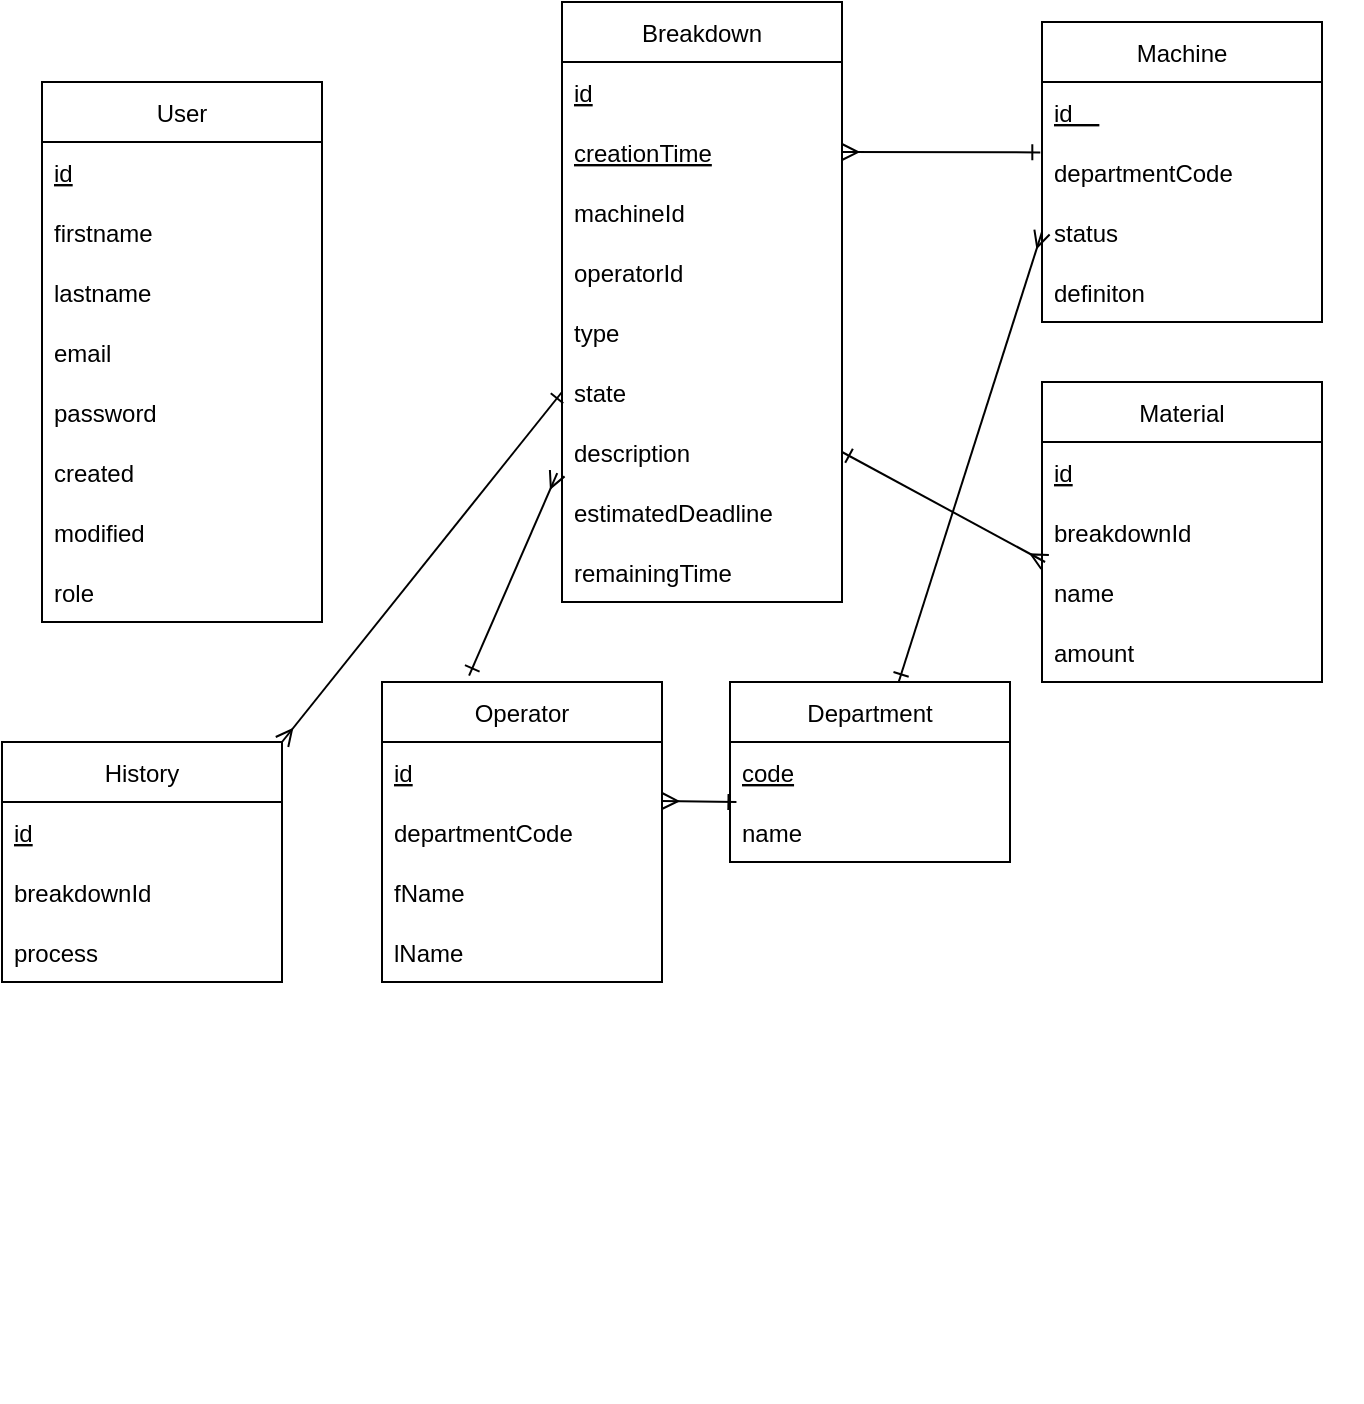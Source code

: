 <mxfile version="20.2.3" type="device"><diagram id="OdjkXR4VPo0GX287qrYu" name="Page-1"><mxGraphModel dx="1038" dy="1690" grid="1" gridSize="10" guides="1" tooltips="1" connect="1" arrows="1" fold="1" page="1" pageScale="1" pageWidth="827" pageHeight="1169" math="0" shadow="0"><root><mxCell id="0"/><mxCell id="1" parent="0"/><mxCell id="I290-7Fs6Hw4_00eH-xB-5" value="Breakdown" style="swimlane;fontStyle=0;childLayout=stackLayout;horizontal=1;startSize=30;horizontalStack=0;resizeParent=1;resizeParentMax=0;resizeLast=0;collapsible=1;marginBottom=0;" parent="1" vertex="1"><mxGeometry x="330" y="-1110" width="140" height="300" as="geometry"/></mxCell><mxCell id="I290-7Fs6Hw4_00eH-xB-6" value="id" style="text;strokeColor=none;fillColor=none;align=left;verticalAlign=middle;spacingLeft=4;spacingRight=4;overflow=hidden;points=[[0,0.5],[1,0.5]];portConstraint=eastwest;rotatable=0;fontStyle=4" parent="I290-7Fs6Hw4_00eH-xB-5" vertex="1"><mxGeometry y="30" width="140" height="30" as="geometry"/></mxCell><mxCell id="TTrVqcZ_-MehxQ5Z5MdI-1" value="creationTime" style="text;strokeColor=none;fillColor=none;align=left;verticalAlign=middle;spacingLeft=4;spacingRight=4;overflow=hidden;points=[[0,0.5],[1,0.5]];portConstraint=eastwest;rotatable=0;fontStyle=4" parent="I290-7Fs6Hw4_00eH-xB-5" vertex="1"><mxGeometry y="60" width="140" height="30" as="geometry"/></mxCell><mxCell id="I290-7Fs6Hw4_00eH-xB-7" value="machineId" style="text;strokeColor=none;fillColor=none;align=left;verticalAlign=middle;spacingLeft=4;spacingRight=4;overflow=hidden;points=[[0,0.5],[1,0.5]];portConstraint=eastwest;rotatable=0;fontStyle=0" parent="I290-7Fs6Hw4_00eH-xB-5" vertex="1"><mxGeometry y="90" width="140" height="30" as="geometry"/></mxCell><mxCell id="BVDwYmxGQQcp2RqJfEtM-18" value="operatorId" style="text;strokeColor=none;fillColor=none;align=left;verticalAlign=middle;spacingLeft=4;spacingRight=4;overflow=hidden;points=[[0,0.5],[1,0.5]];portConstraint=eastwest;rotatable=0;fontStyle=0" parent="I290-7Fs6Hw4_00eH-xB-5" vertex="1"><mxGeometry y="120" width="140" height="30" as="geometry"/></mxCell><mxCell id="IOCtqjGsLGIDQ-XmhlLj-1" value="type" style="text;strokeColor=none;fillColor=none;align=left;verticalAlign=middle;spacingLeft=4;spacingRight=4;overflow=hidden;points=[[0,0.5],[1,0.5]];portConstraint=eastwest;rotatable=0;fontStyle=0" parent="I290-7Fs6Hw4_00eH-xB-5" vertex="1"><mxGeometry y="150" width="140" height="30" as="geometry"/></mxCell><mxCell id="TTrVqcZ_-MehxQ5Z5MdI-2" value="state" style="text;strokeColor=none;fillColor=none;align=left;verticalAlign=middle;spacingLeft=4;spacingRight=4;overflow=hidden;points=[[0,0.5],[1,0.5]];portConstraint=eastwest;rotatable=0;" parent="I290-7Fs6Hw4_00eH-xB-5" vertex="1"><mxGeometry y="180" width="140" height="30" as="geometry"/></mxCell><mxCell id="I290-7Fs6Hw4_00eH-xB-39" value="description" style="text;strokeColor=none;fillColor=none;align=left;verticalAlign=middle;spacingLeft=4;spacingRight=4;overflow=hidden;points=[[0,0.5],[1,0.5]];portConstraint=eastwest;rotatable=0;" parent="I290-7Fs6Hw4_00eH-xB-5" vertex="1"><mxGeometry y="210" width="140" height="30" as="geometry"/></mxCell><mxCell id="BVDwYmxGQQcp2RqJfEtM-5" value="estimatedDeadline" style="text;strokeColor=none;fillColor=none;align=left;verticalAlign=middle;spacingLeft=4;spacingRight=4;overflow=hidden;points=[[0,0.5],[1,0.5]];portConstraint=eastwest;rotatable=0;" parent="I290-7Fs6Hw4_00eH-xB-5" vertex="1"><mxGeometry y="240" width="140" height="30" as="geometry"/></mxCell><mxCell id="BVDwYmxGQQcp2RqJfEtM-6" value="remainingTime" style="text;strokeColor=none;fillColor=none;align=left;verticalAlign=middle;spacingLeft=4;spacingRight=4;overflow=hidden;points=[[0,0.5],[1,0.5]];portConstraint=eastwest;rotatable=0;" parent="I290-7Fs6Hw4_00eH-xB-5" vertex="1"><mxGeometry y="270" width="140" height="30" as="geometry"/></mxCell><mxCell id="I290-7Fs6Hw4_00eH-xB-9" value="Material" style="swimlane;fontStyle=0;childLayout=stackLayout;horizontal=1;startSize=30;horizontalStack=0;resizeParent=1;resizeParentMax=0;resizeLast=0;collapsible=1;marginBottom=0;" parent="1" vertex="1"><mxGeometry x="570" y="-920" width="140" height="150" as="geometry"/></mxCell><mxCell id="I290-7Fs6Hw4_00eH-xB-10" value="id" style="text;strokeColor=none;fillColor=none;align=left;verticalAlign=middle;spacingLeft=4;spacingRight=4;overflow=hidden;points=[[0,0.5],[1,0.5]];portConstraint=eastwest;rotatable=0;fontStyle=4" parent="I290-7Fs6Hw4_00eH-xB-9" vertex="1"><mxGeometry y="30" width="140" height="30" as="geometry"/></mxCell><mxCell id="I290-7Fs6Hw4_00eH-xB-38" value="breakdownId" style="text;strokeColor=none;fillColor=none;align=left;verticalAlign=middle;spacingLeft=4;spacingRight=4;overflow=hidden;points=[[0,0.5],[1,0.5]];portConstraint=eastwest;rotatable=0;" parent="I290-7Fs6Hw4_00eH-xB-9" vertex="1"><mxGeometry y="60" width="140" height="30" as="geometry"/></mxCell><mxCell id="Qkcfik3IqhDnrpWcnALU-1" value="name" style="text;strokeColor=none;fillColor=none;align=left;verticalAlign=middle;spacingLeft=4;spacingRight=4;overflow=hidden;points=[[0,0.5],[1,0.5]];portConstraint=eastwest;rotatable=0;" parent="I290-7Fs6Hw4_00eH-xB-9" vertex="1"><mxGeometry y="90" width="140" height="30" as="geometry"/></mxCell><mxCell id="3NPAhgY5ODdkAdDX2CXM-3" value="amount" style="text;strokeColor=none;fillColor=none;align=left;verticalAlign=middle;spacingLeft=4;spacingRight=4;overflow=hidden;points=[[0,0.5],[1,0.5]];portConstraint=eastwest;rotatable=0;" parent="I290-7Fs6Hw4_00eH-xB-9" vertex="1"><mxGeometry y="120" width="140" height="30" as="geometry"/></mxCell><mxCell id="I290-7Fs6Hw4_00eH-xB-32" value="Machine" style="swimlane;fontStyle=0;childLayout=stackLayout;horizontal=1;startSize=30;horizontalStack=0;resizeParent=1;resizeParentMax=0;resizeLast=0;collapsible=1;marginBottom=0;" parent="1" vertex="1"><mxGeometry x="570" y="-1100" width="140" height="150" as="geometry"/></mxCell><mxCell id="I290-7Fs6Hw4_00eH-xB-33" value="id    " style="text;strokeColor=none;fillColor=none;align=left;verticalAlign=middle;spacingLeft=4;spacingRight=4;overflow=hidden;points=[[0,0.5],[1,0.5]];portConstraint=eastwest;rotatable=0;fontStyle=4" parent="I290-7Fs6Hw4_00eH-xB-32" vertex="1"><mxGeometry y="30" width="140" height="30" as="geometry"/></mxCell><mxCell id="BVDwYmxGQQcp2RqJfEtM-11" value="departmentCode" style="text;strokeColor=none;fillColor=none;align=left;verticalAlign=middle;spacingLeft=4;spacingRight=4;overflow=hidden;points=[[0,0.5],[1,0.5]];portConstraint=eastwest;rotatable=0;fontStyle=0" parent="I290-7Fs6Hw4_00eH-xB-32" vertex="1"><mxGeometry y="60" width="140" height="30" as="geometry"/></mxCell><mxCell id="I290-7Fs6Hw4_00eH-xB-37" value="status" style="text;strokeColor=none;fillColor=none;align=left;verticalAlign=middle;spacingLeft=4;spacingRight=4;overflow=hidden;points=[[0,0.5],[1,0.5]];portConstraint=eastwest;rotatable=0;" parent="I290-7Fs6Hw4_00eH-xB-32" vertex="1"><mxGeometry y="90" width="140" height="30" as="geometry"/></mxCell><mxCell id="WzmtqQZxKEME5CHoraBq-14" value="definiton" style="text;strokeColor=none;fillColor=none;align=left;verticalAlign=middle;spacingLeft=4;spacingRight=4;overflow=hidden;points=[[0,0.5],[1,0.5]];portConstraint=eastwest;rotatable=0;" parent="I290-7Fs6Hw4_00eH-xB-32" vertex="1"><mxGeometry y="120" width="140" height="30" as="geometry"/></mxCell><mxCell id="WzmtqQZxKEME5CHoraBq-2" value="User" style="swimlane;fontStyle=0;childLayout=stackLayout;horizontal=1;startSize=30;horizontalStack=0;resizeParent=1;resizeParentMax=0;resizeLast=0;collapsible=1;marginBottom=0;" parent="1" vertex="1"><mxGeometry x="70" y="-1070" width="140" height="270" as="geometry"/></mxCell><mxCell id="WzmtqQZxKEME5CHoraBq-7" value="id" style="text;strokeColor=none;fillColor=none;align=left;verticalAlign=middle;spacingLeft=4;spacingRight=4;overflow=hidden;points=[[0,0.5],[1,0.5]];portConstraint=eastwest;rotatable=0;fontStyle=4" parent="WzmtqQZxKEME5CHoraBq-2" vertex="1"><mxGeometry y="30" width="140" height="30" as="geometry"/></mxCell><mxCell id="WzmtqQZxKEME5CHoraBq-4" value="firstname" style="text;strokeColor=none;fillColor=none;align=left;verticalAlign=middle;spacingLeft=4;spacingRight=4;overflow=hidden;points=[[0,0.5],[1,0.5]];portConstraint=eastwest;rotatable=0;" parent="WzmtqQZxKEME5CHoraBq-2" vertex="1"><mxGeometry y="60" width="140" height="30" as="geometry"/></mxCell><mxCell id="WzmtqQZxKEME5CHoraBq-5" value="lastname" style="text;strokeColor=none;fillColor=none;align=left;verticalAlign=middle;spacingLeft=4;spacingRight=4;overflow=hidden;points=[[0,0.5],[1,0.5]];portConstraint=eastwest;rotatable=0;" parent="WzmtqQZxKEME5CHoraBq-2" vertex="1"><mxGeometry y="90" width="140" height="30" as="geometry"/></mxCell><mxCell id="WzmtqQZxKEME5CHoraBq-10" value="email" style="text;strokeColor=none;fillColor=none;align=left;verticalAlign=middle;spacingLeft=4;spacingRight=4;overflow=hidden;points=[[0,0.5],[1,0.5]];portConstraint=eastwest;rotatable=0;" parent="WzmtqQZxKEME5CHoraBq-2" vertex="1"><mxGeometry y="120" width="140" height="30" as="geometry"/></mxCell><mxCell id="WzmtqQZxKEME5CHoraBq-9" value="password" style="text;strokeColor=none;fillColor=none;align=left;verticalAlign=middle;spacingLeft=4;spacingRight=4;overflow=hidden;points=[[0,0.5],[1,0.5]];portConstraint=eastwest;rotatable=0;" parent="WzmtqQZxKEME5CHoraBq-2" vertex="1"><mxGeometry y="150" width="140" height="30" as="geometry"/></mxCell><mxCell id="WzmtqQZxKEME5CHoraBq-8" value="created" style="text;strokeColor=none;fillColor=none;align=left;verticalAlign=middle;spacingLeft=4;spacingRight=4;overflow=hidden;points=[[0,0.5],[1,0.5]];portConstraint=eastwest;rotatable=0;" parent="WzmtqQZxKEME5CHoraBq-2" vertex="1"><mxGeometry y="180" width="140" height="30" as="geometry"/></mxCell><mxCell id="WzmtqQZxKEME5CHoraBq-12" value="modified" style="text;strokeColor=none;fillColor=none;align=left;verticalAlign=middle;spacingLeft=4;spacingRight=4;overflow=hidden;points=[[0,0.5],[1,0.5]];portConstraint=eastwest;rotatable=0;" parent="WzmtqQZxKEME5CHoraBq-2" vertex="1"><mxGeometry y="210" width="140" height="30" as="geometry"/></mxCell><mxCell id="WzmtqQZxKEME5CHoraBq-11" value="role" style="text;strokeColor=none;fillColor=none;align=left;verticalAlign=middle;spacingLeft=4;spacingRight=4;overflow=hidden;points=[[0,0.5],[1,0.5]];portConstraint=eastwest;rotatable=0;" parent="WzmtqQZxKEME5CHoraBq-2" vertex="1"><mxGeometry y="240" width="140" height="30" as="geometry"/></mxCell><mxCell id="3NPAhgY5ODdkAdDX2CXM-2" style="text;strokeColor=none;fillColor=none;align=left;verticalAlign=middle;spacingLeft=4;spacingRight=4;overflow=hidden;points=[[0,0.5],[1,0.5]];portConstraint=eastwest;rotatable=0;" parent="1" vertex="1"><mxGeometry x="590" y="-440" width="140" height="30" as="geometry"/></mxCell><mxCell id="BVDwYmxGQQcp2RqJfEtM-1" value="Operator" style="swimlane;fontStyle=0;childLayout=stackLayout;horizontal=1;startSize=30;horizontalStack=0;resizeParent=1;resizeParentMax=0;resizeLast=0;collapsible=1;marginBottom=0;" parent="1" vertex="1"><mxGeometry x="240" y="-770" width="140" height="150" as="geometry"/></mxCell><mxCell id="BVDwYmxGQQcp2RqJfEtM-2" value="id" style="text;strokeColor=none;fillColor=none;align=left;verticalAlign=middle;spacingLeft=4;spacingRight=4;overflow=hidden;points=[[0,0.5],[1,0.5]];portConstraint=eastwest;rotatable=0;fontStyle=4" parent="BVDwYmxGQQcp2RqJfEtM-1" vertex="1"><mxGeometry y="30" width="140" height="30" as="geometry"/></mxCell><mxCell id="BVDwYmxGQQcp2RqJfEtM-16" value="departmentCode" style="text;strokeColor=none;fillColor=none;align=left;verticalAlign=middle;spacingLeft=4;spacingRight=4;overflow=hidden;points=[[0,0.5],[1,0.5]];portConstraint=eastwest;rotatable=0;fontStyle=0" parent="BVDwYmxGQQcp2RqJfEtM-1" vertex="1"><mxGeometry y="60" width="140" height="30" as="geometry"/></mxCell><mxCell id="BVDwYmxGQQcp2RqJfEtM-3" value="fName" style="text;strokeColor=none;fillColor=none;align=left;verticalAlign=middle;spacingLeft=4;spacingRight=4;overflow=hidden;points=[[0,0.5],[1,0.5]];portConstraint=eastwest;rotatable=0;" parent="BVDwYmxGQQcp2RqJfEtM-1" vertex="1"><mxGeometry y="90" width="140" height="30" as="geometry"/></mxCell><mxCell id="BVDwYmxGQQcp2RqJfEtM-4" value="lName" style="text;strokeColor=none;fillColor=none;align=left;verticalAlign=middle;spacingLeft=4;spacingRight=4;overflow=hidden;points=[[0,0.5],[1,0.5]];portConstraint=eastwest;rotatable=0;" parent="BVDwYmxGQQcp2RqJfEtM-1" vertex="1"><mxGeometry y="120" width="140" height="30" as="geometry"/></mxCell><mxCell id="BVDwYmxGQQcp2RqJfEtM-7" value="Department" style="swimlane;fontStyle=0;childLayout=stackLayout;horizontal=1;startSize=30;horizontalStack=0;resizeParent=1;resizeParentMax=0;resizeLast=0;collapsible=1;marginBottom=0;" parent="1" vertex="1"><mxGeometry x="414" y="-770" width="140" height="90" as="geometry"/></mxCell><mxCell id="BVDwYmxGQQcp2RqJfEtM-8" value="code" style="text;strokeColor=none;fillColor=none;align=left;verticalAlign=middle;spacingLeft=4;spacingRight=4;overflow=hidden;points=[[0,0.5],[1,0.5]];portConstraint=eastwest;rotatable=0;fontStyle=4" parent="BVDwYmxGQQcp2RqJfEtM-7" vertex="1"><mxGeometry y="30" width="140" height="30" as="geometry"/></mxCell><mxCell id="BVDwYmxGQQcp2RqJfEtM-9" value="name" style="text;strokeColor=none;fillColor=none;align=left;verticalAlign=middle;spacingLeft=4;spacingRight=4;overflow=hidden;points=[[0,0.5],[1,0.5]];portConstraint=eastwest;rotatable=0;" parent="BVDwYmxGQQcp2RqJfEtM-7" vertex="1"><mxGeometry y="60" width="140" height="30" as="geometry"/></mxCell><mxCell id="BVDwYmxGQQcp2RqJfEtM-13" value="" style="fontSize=12;html=1;endArrow=ERone;rounded=0;startArrow=ERmany;startFill=0;endFill=0;exitX=1;exitY=0.5;exitDx=0;exitDy=0;entryX=-0.006;entryY=0.173;entryDx=0;entryDy=0;entryPerimeter=0;" parent="1" source="TTrVqcZ_-MehxQ5Z5MdI-1" target="BVDwYmxGQQcp2RqJfEtM-11" edge="1"><mxGeometry width="100" height="100" relative="1" as="geometry"><mxPoint x="490" y="-950" as="sourcePoint"/><mxPoint x="570" y="-1042" as="targetPoint"/></mxGeometry></mxCell><mxCell id="BVDwYmxGQQcp2RqJfEtM-14" value="" style="fontSize=12;html=1;endArrow=ERone;rounded=0;startArrow=ERmany;startFill=0;endFill=0;exitX=0;exitY=0.5;exitDx=0;exitDy=0;" parent="1" source="I290-7Fs6Hw4_00eH-xB-37" target="BVDwYmxGQQcp2RqJfEtM-7" edge="1"><mxGeometry width="100" height="100" relative="1" as="geometry"><mxPoint x="620" y="-683" as="sourcePoint"/><mxPoint x="720" y="-690" as="targetPoint"/></mxGeometry></mxCell><mxCell id="BVDwYmxGQQcp2RqJfEtM-15" value="" style="fontSize=12;html=1;endArrow=ERone;rounded=0;startArrow=ERmany;startFill=0;endFill=0;exitX=1;exitY=0.5;exitDx=0;exitDy=0;entryX=0.023;entryY=0;entryDx=0;entryDy=0;entryPerimeter=0;" parent="1" target="BVDwYmxGQQcp2RqJfEtM-9" edge="1"><mxGeometry width="100" height="100" relative="1" as="geometry"><mxPoint x="380" y="-710.5" as="sourcePoint"/><mxPoint x="410" y="-710" as="targetPoint"/></mxGeometry></mxCell><mxCell id="BVDwYmxGQQcp2RqJfEtM-17" value="" style="fontSize=12;html=1;endArrow=ERone;rounded=0;startArrow=ERmany;startFill=0;endFill=0;exitX=-0.017;exitY=-0.147;exitDx=0;exitDy=0;entryX=0.311;entryY=-0.021;entryDx=0;entryDy=0;entryPerimeter=0;exitPerimeter=0;" parent="1" source="BVDwYmxGQQcp2RqJfEtM-5" target="BVDwYmxGQQcp2RqJfEtM-1" edge="1"><mxGeometry width="100" height="100" relative="1" as="geometry"><mxPoint x="301" y="-806.5" as="sourcePoint"/><mxPoint x="338.22" y="-806" as="targetPoint"/></mxGeometry></mxCell><mxCell id="BVDwYmxGQQcp2RqJfEtM-19" value="" style="fontSize=12;html=1;endArrow=ERone;rounded=0;startArrow=ERmany;startFill=0;endFill=0;exitX=0.011;exitY=0;exitDx=0;exitDy=0;entryX=1;entryY=0.5;entryDx=0;entryDy=0;exitPerimeter=0;" parent="1" source="Qkcfik3IqhDnrpWcnALU-1" target="I290-7Fs6Hw4_00eH-xB-39" edge="1"><mxGeometry width="100" height="100" relative="1" as="geometry"><mxPoint x="650" y="-710" as="sourcePoint"/><mxPoint x="749.16" y="-709.81" as="targetPoint"/></mxGeometry></mxCell><mxCell id="q-2LdCxEQses0nL6S2it-14" value="History" style="swimlane;fontStyle=0;childLayout=stackLayout;horizontal=1;startSize=30;horizontalStack=0;resizeParent=1;resizeParentMax=0;resizeLast=0;collapsible=1;marginBottom=0;" vertex="1" parent="1"><mxGeometry x="50" y="-740" width="140" height="120" as="geometry"/></mxCell><mxCell id="q-2LdCxEQses0nL6S2it-15" value="id" style="text;strokeColor=none;fillColor=none;align=left;verticalAlign=middle;spacingLeft=4;spacingRight=4;overflow=hidden;points=[[0,0.5],[1,0.5]];portConstraint=eastwest;rotatable=0;fontStyle=4" vertex="1" parent="q-2LdCxEQses0nL6S2it-14"><mxGeometry y="30" width="140" height="30" as="geometry"/></mxCell><mxCell id="q-2LdCxEQses0nL6S2it-18" value="breakdownId" style="text;strokeColor=none;fillColor=none;align=left;verticalAlign=middle;spacingLeft=4;spacingRight=4;overflow=hidden;points=[[0,0.5],[1,0.5]];portConstraint=eastwest;rotatable=0;fontStyle=0" vertex="1" parent="q-2LdCxEQses0nL6S2it-14"><mxGeometry y="60" width="140" height="30" as="geometry"/></mxCell><mxCell id="q-2LdCxEQses0nL6S2it-16" value="process" style="text;strokeColor=none;fillColor=none;align=left;verticalAlign=middle;spacingLeft=4;spacingRight=4;overflow=hidden;points=[[0,0.5],[1,0.5]];portConstraint=eastwest;rotatable=0;" vertex="1" parent="q-2LdCxEQses0nL6S2it-14"><mxGeometry y="90" width="140" height="30" as="geometry"/></mxCell><mxCell id="q-2LdCxEQses0nL6S2it-17" value="" style="fontSize=12;html=1;endArrow=ERone;rounded=0;startArrow=ERmany;startFill=0;endFill=0;exitX=1;exitY=0;exitDx=0;exitDy=0;entryX=0;entryY=0.5;entryDx=0;entryDy=0;" edge="1" parent="1" source="q-2LdCxEQses0nL6S2it-14" target="TTrVqcZ_-MehxQ5Z5MdI-2"><mxGeometry width="100" height="100" relative="1" as="geometry"><mxPoint x="284.08" y="-895.63" as="sourcePoint"/><mxPoint x="240.0" y="-794.37" as="targetPoint"/></mxGeometry></mxCell></root></mxGraphModel></diagram></mxfile>